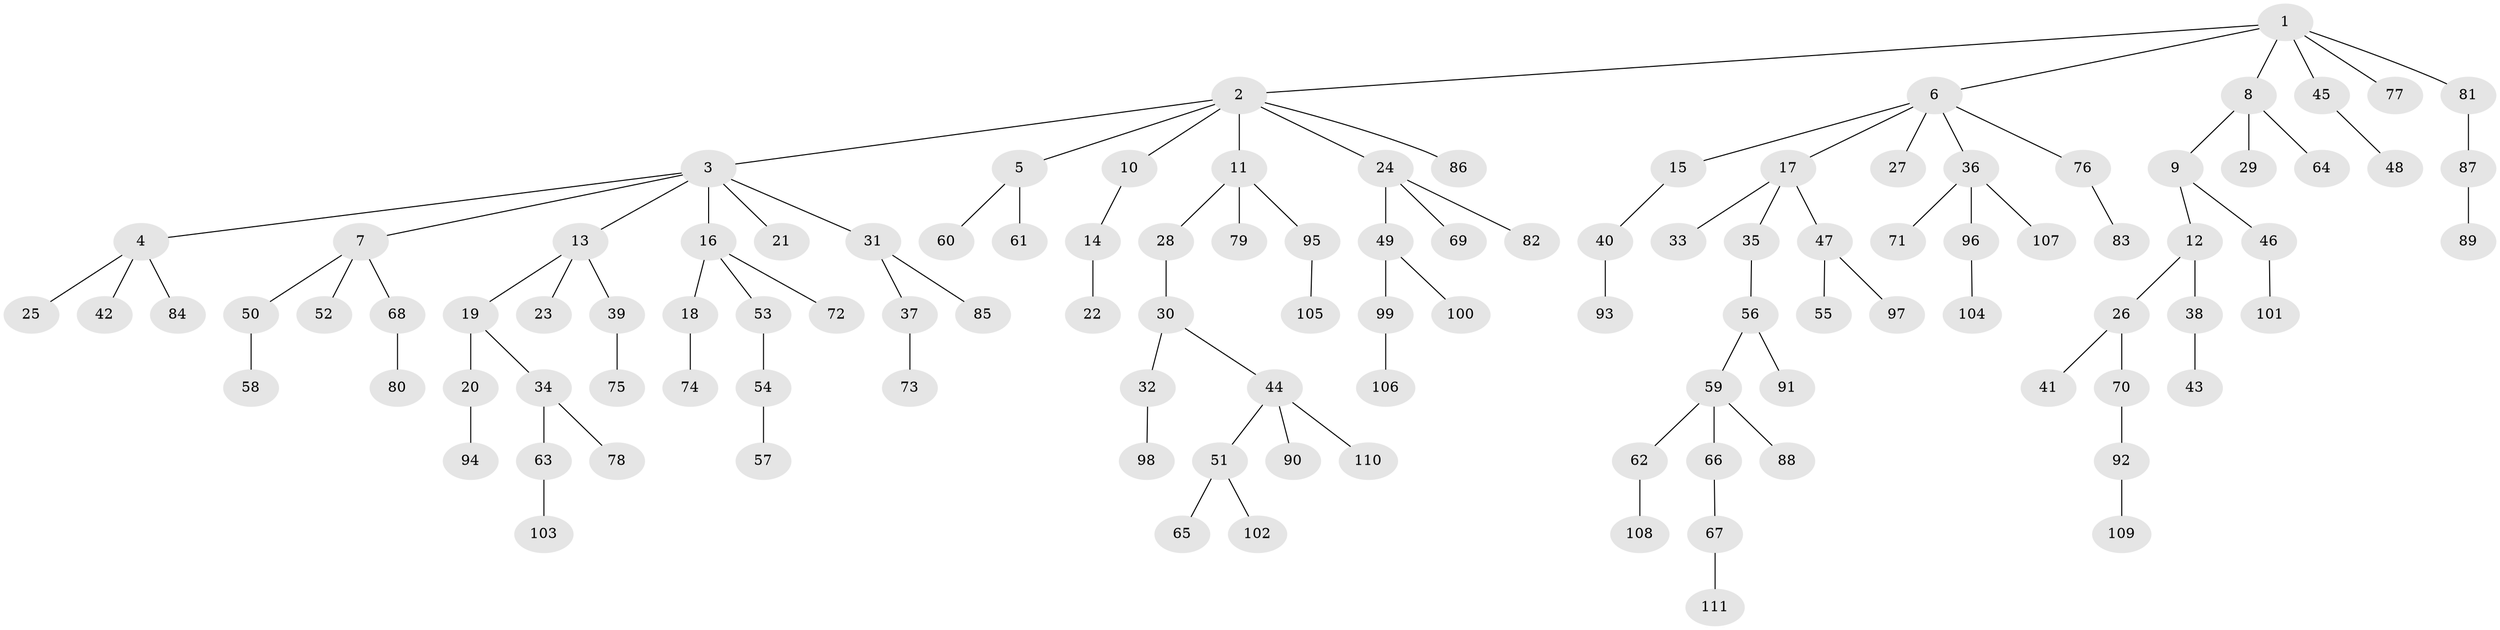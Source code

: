 // Generated by graph-tools (version 1.1) at 2025/02/03/09/25 03:02:31]
// undirected, 111 vertices, 110 edges
graph export_dot {
graph [start="1"]
  node [color=gray90,style=filled];
  1;
  2;
  3;
  4;
  5;
  6;
  7;
  8;
  9;
  10;
  11;
  12;
  13;
  14;
  15;
  16;
  17;
  18;
  19;
  20;
  21;
  22;
  23;
  24;
  25;
  26;
  27;
  28;
  29;
  30;
  31;
  32;
  33;
  34;
  35;
  36;
  37;
  38;
  39;
  40;
  41;
  42;
  43;
  44;
  45;
  46;
  47;
  48;
  49;
  50;
  51;
  52;
  53;
  54;
  55;
  56;
  57;
  58;
  59;
  60;
  61;
  62;
  63;
  64;
  65;
  66;
  67;
  68;
  69;
  70;
  71;
  72;
  73;
  74;
  75;
  76;
  77;
  78;
  79;
  80;
  81;
  82;
  83;
  84;
  85;
  86;
  87;
  88;
  89;
  90;
  91;
  92;
  93;
  94;
  95;
  96;
  97;
  98;
  99;
  100;
  101;
  102;
  103;
  104;
  105;
  106;
  107;
  108;
  109;
  110;
  111;
  1 -- 2;
  1 -- 6;
  1 -- 8;
  1 -- 45;
  1 -- 77;
  1 -- 81;
  2 -- 3;
  2 -- 5;
  2 -- 10;
  2 -- 11;
  2 -- 24;
  2 -- 86;
  3 -- 4;
  3 -- 7;
  3 -- 13;
  3 -- 16;
  3 -- 21;
  3 -- 31;
  4 -- 25;
  4 -- 42;
  4 -- 84;
  5 -- 60;
  5 -- 61;
  6 -- 15;
  6 -- 17;
  6 -- 27;
  6 -- 36;
  6 -- 76;
  7 -- 50;
  7 -- 52;
  7 -- 68;
  8 -- 9;
  8 -- 29;
  8 -- 64;
  9 -- 12;
  9 -- 46;
  10 -- 14;
  11 -- 28;
  11 -- 79;
  11 -- 95;
  12 -- 26;
  12 -- 38;
  13 -- 19;
  13 -- 23;
  13 -- 39;
  14 -- 22;
  15 -- 40;
  16 -- 18;
  16 -- 53;
  16 -- 72;
  17 -- 33;
  17 -- 35;
  17 -- 47;
  18 -- 74;
  19 -- 20;
  19 -- 34;
  20 -- 94;
  24 -- 49;
  24 -- 69;
  24 -- 82;
  26 -- 41;
  26 -- 70;
  28 -- 30;
  30 -- 32;
  30 -- 44;
  31 -- 37;
  31 -- 85;
  32 -- 98;
  34 -- 63;
  34 -- 78;
  35 -- 56;
  36 -- 71;
  36 -- 96;
  36 -- 107;
  37 -- 73;
  38 -- 43;
  39 -- 75;
  40 -- 93;
  44 -- 51;
  44 -- 90;
  44 -- 110;
  45 -- 48;
  46 -- 101;
  47 -- 55;
  47 -- 97;
  49 -- 99;
  49 -- 100;
  50 -- 58;
  51 -- 65;
  51 -- 102;
  53 -- 54;
  54 -- 57;
  56 -- 59;
  56 -- 91;
  59 -- 62;
  59 -- 66;
  59 -- 88;
  62 -- 108;
  63 -- 103;
  66 -- 67;
  67 -- 111;
  68 -- 80;
  70 -- 92;
  76 -- 83;
  81 -- 87;
  87 -- 89;
  92 -- 109;
  95 -- 105;
  96 -- 104;
  99 -- 106;
}
